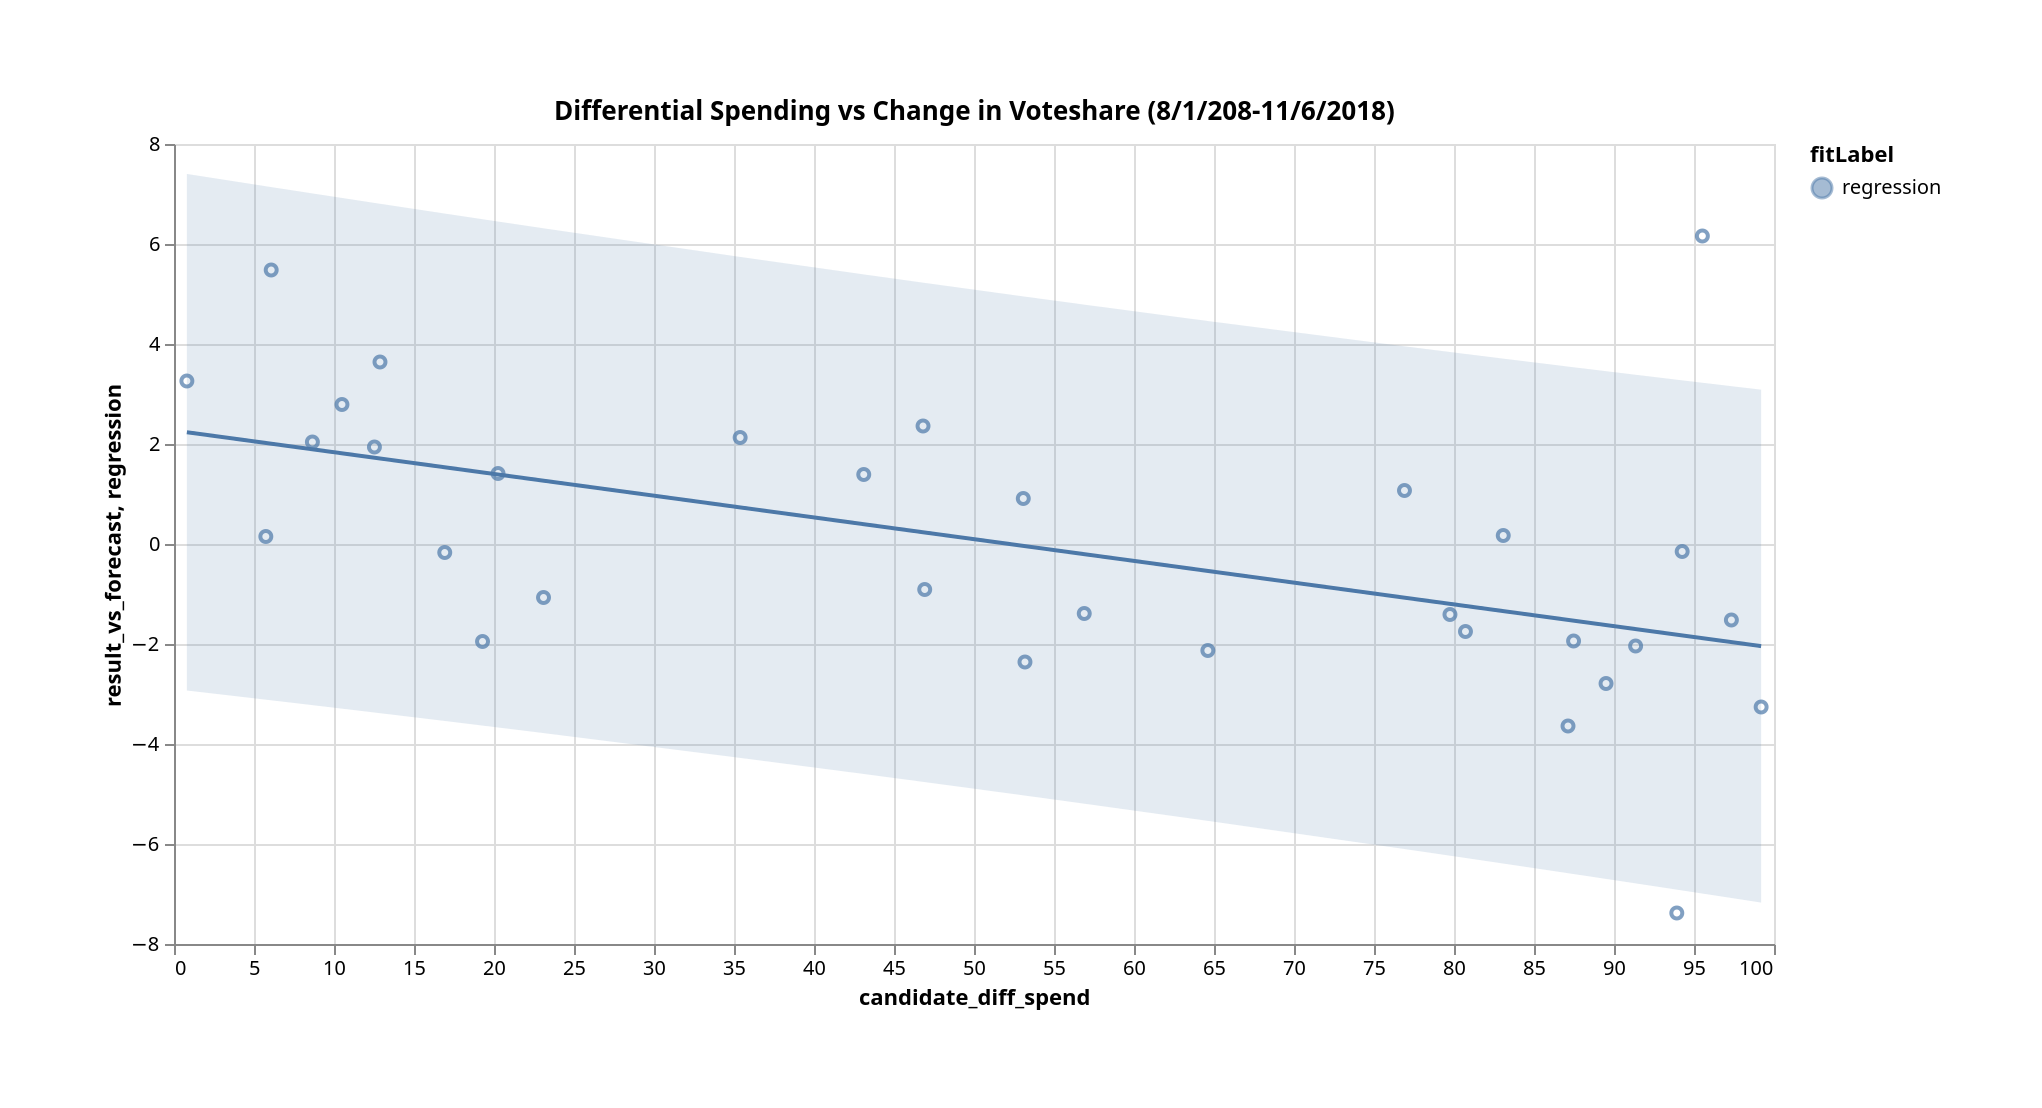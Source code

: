 {
  "config": {
    "view": {
      "height": 400,
      "width": 800
    },
    "padding": 50
  },
  "$schema": "https://vega.github.io/schema/vega-lite/v5.json",
  "title": "Differential Spending vs Change in Voteshare (8/1/208-11/6/2018)",
  "layer": [
    {
      "transform": [
        {
          "as": "yLo",
          "calculate": "datum.result_vs_forecast - (datum.yError)/2"
        },
        {
          "as": "yHi",
          "calculate": "datum.result_vs_forecast + (datum.yError)/2"
        },
        {
          "as": "fyLo",
          "calculate": "datum.yFit - (datum.yFitError)/2"
        },
        {
          "as": "fyHi",
          "calculate": "datum.yFit + (datum.yFitError)/2"
        },
        {
          "as": "fitLabel",
          "calculate": "\"regression\""
        }
      ],
      "config": {
        "view": {
          "height": 400,
          "width": 800
        },
        "padding": 50
      },
      "data": {
        "values": [
          {
            "candidate_diff_spend": 43.109428298540045,
            "yError": 0,
            "result_vs_forecast": 1.3900000000000006,
            "yFitError": 9.991556163680972,
            "yFit": 0.39576028489882753
          },
          {
            "candidate_diff_spend": 76.90506861959487,
            "yError": 0,
            "result_vs_forecast": 1.0700000000000003,
            "yFitError": 10.054726787012699,
            "yFit": -1.0736267265331514
          },
          {
            "candidate_diff_spend": 20.252168953198645,
            "yError": 0,
            "result_vs_forecast": 1.4099999999999966,
            "yFitError": 10.118751550562601,
            "yFit": 1.3895618427303136
          },
          {
            "candidate_diff_spend": 87.12564446755592,
            "yError": 0,
            "result_vs_forecast": -3.6400000000000006,
            "yFitError": 10.132457658274802,
            "yFit": -1.5180030205663515
          },
          {
            "candidate_diff_spend": 12.87435553244408,
            "yError": 0,
            "result_vs_forecast": 3.6400000000000006,
            "yFitError": 10.188373532895257,
            "yFit": 1.710338816039246
          },
          {
            "candidate_diff_spend": 10.497725143504884,
            "yError": 0,
            "result_vs_forecast": 2.7900000000000063,
            "yFitError": 10.213692760796647,
            "yFit": 1.813671369922125
          },
          {
            "candidate_diff_spend": 19.282943458328436,
            "yError": 0,
            "result_vs_forecast": -1.9500000000000028,
            "yFitError": 10.1271165371377,
            "yFit": 1.431702407009658
          },
          {
            "candidate_diff_spend": 46.81430004024042,
            "yError": 0,
            "result_vs_forecast": 2.3599999999999994,
            "yFitError": 9.98379016624173,
            "yFit": 0.23467766108819532
          },
          {
            "candidate_diff_spend": 16.92179766813284,
            "yError": 0,
            "result_vs_forecast": -0.1700000000000017,
            "yFitError": 10.14848734121998,
            "yFit": 1.534361712270675
          },
          {
            "candidate_diff_spend": 56.890571701459955,
            "yError": 0,
            "result_vs_forecast": -1.3900000000000006,
            "yFitError": 9.980997128017055,
            "yFit": -0.20342448942593316
          },
          {
            "candidate_diff_spend": 97.33647429126758,
            "yError": 0,
            "result_vs_forecast": -1.5200000000000031,
            "yFitError": 10.236427732130053,
            "yFit": -1.9619555711430259
          },
          {
            "candidate_diff_spend": 99.19528242368058,
            "yError": 0,
            "result_vs_forecast": -3.259999999999998,
            "yFitError": 10.258125101239672,
            "yFit": -2.042773940038087
          },
          {
            "candidate_diff_spend": 6.074767672666576,
            "yError": 0,
            "result_vs_forecast": 5.479999999999997,
            "yFitError": 10.26450950623739,
            "yFit": 2.0059753534544895
          },
          {
            "candidate_diff_spend": 8.649097051295346,
            "yError": 0,
            "result_vs_forecast": 2.039999999999999,
            "yFitError": 10.234349890869145,
            "yFit": 1.8940471249560864
          },
          {
            "candidate_diff_spend": 64.61601339854909,
            "yError": 0,
            "result_vs_forecast": -2.1300000000000026,
            "yFitError": 9.99700820298192,
            "yFit": -0.5393158523188459
          },
          {
            "candidate_diff_spend": 35.383986601450914,
            "yError": 0,
            "result_vs_forecast": 2.1300000000000026,
            "yFitError": 10.019356596715257,
            "yFit": 0.7316516477917405
          },
          {
            "candidate_diff_spend": 91.35090294870466,
            "yError": 0,
            "result_vs_forecast": -2.039999999999999,
            "yFitError": 10.172332257900054,
            "yFit": -1.7017113294831923
          },
          {
            "candidate_diff_spend": 93.92523232733342,
            "yError": 0,
            "result_vs_forecast": -7.3799999999999955,
            "yFitError": 10.198813268119535,
            "yFit": -1.8136395579815945
          },
          {
            "candidate_diff_spend": 79.74783104680135,
            "yError": 0,
            "result_vs_forecast": -1.4099999999999966,
            "yFitError": 10.073662649636711,
            "yFit": -1.197226047257419
          },
          {
            "candidate_diff_spend": 53.080314632994856,
            "yError": 0,
            "result_vs_forecast": 0.9100000000000037,
            "yFitError": 9.978899587306845,
            "yFit": -0.03775985950822536
          },
          {
            "candidate_diff_spend": 83.07820233186716,
            "yError": 0,
            "result_vs_forecast": 0.1700000000000017,
            "yFitError": 10.098485685648537,
            "yFit": -1.3420259167977808
          },
          {
            "candidate_diff_spend": 5.73905276193183,
            "yError": 0,
            "result_vs_forecast": 0.14999999999999858,
            "yFitError": 10.268561483168892,
            "yFit": 2.0205717666217335
          },
          {
            "candidate_diff_spend": 0.804717576319415,
            "yError": 0,
            "result_vs_forecast": 3.259999999999998,
            "yFitError": 10.331252953619916,
            "yFit": 2.2351097355109815
          },
          {
            "candidate_diff_spend": 95.52238146375524,
            "yError": 0,
            "result_vs_forecast": 6.160000000000004,
            "yFitError": 10.216067765913564,
            "yFit": -1.8830813609503627
          },
          {
            "candidate_diff_spend": 46.919685367005144,
            "yError": 0,
            "result_vs_forecast": -0.9100000000000037,
            "yFitError": 9.9836221992925,
            "yFit": 0.23009565498111995
          },
          {
            "candidate_diff_spend": 23.094931380405125,
            "yError": 0,
            "result_vs_forecast": -1.0700000000000003,
            "yFitError": 10.095592094386857,
            "yFit": 1.2659625220060458
          },
          {
            "candidate_diff_spend": 80.71705654167157,
            "yError": 0,
            "result_vs_forecast": -1.75,
            "yFitError": 10.080593819320338,
            "yFit": -1.2393666115367639
          },
          {
            "candidate_diff_spend": 89.50227485649512,
            "yError": 0,
            "result_vs_forecast": -2.7900000000000063,
            "yFitError": 10.154335245627596,
            "yFit": -1.6213355744492306
          },
          {
            "candidate_diff_spend": 87.4732037895028,
            "yError": 0,
            "result_vs_forecast": -1.9399999999999977,
            "yFitError": 10.135568261982582,
            "yFit": -1.5331144121103284
          },
          {
            "candidate_diff_spend": 53.18569995975958,
            "yError": 0,
            "result_vs_forecast": -2.3599999999999994,
            "yFitError": 9.978906024468554,
            "yFit": -0.04234186561530118
          },
          {
            "candidate_diff_spend": 94.26094723806817,
            "yError": 0,
            "result_vs_forecast": -0.14999999999999858,
            "yFitError": 10.202387799513872,
            "yFit": -1.828235971148839
          },
          {
            "candidate_diff_spend": 12.5267962104972,
            "yError": 0,
            "result_vs_forecast": 1.9399999999999977,
            "yFitError": 10.191988929810732,
            "yFit": 1.7254502075832225
          }
        ]
      },
      "layer": [
        {
          "mark": "point",
          "selection": {
            "scalesSregression": {
              "bind": "scales",
              "type": "interval"
            }
          },
          "encoding": {
            "x": {
              "field": "candidate_diff_spend",
              "type": "quantitative",
              "axis": {
                "title": "candidate_diff_spend"
              }
            },
            "y": {
              "field": "result_vs_forecast",
              "type": "quantitative",
              "axis": {
                "title": "result_vs_forecast"
              }
            }
          }
        },
        {
          "mark": "rule",
          "selection": {
            "scalesSEregression": {
              "bind": "scales",
              "type": "interval"
            }
          },
          "encoding": {
            "x": {
              "field": "candidate_diff_spend",
              "type": "quantitative",
              "axis": {
                "title": "candidate_diff_spend"
              }
            },
            "y2": {
              "field": "yHi",
              "type": "quantitative"
            },
            "y": {
              "field": "yLo",
              "type": "quantitative"
            }
          }
        },
        {
          "mark": "line",
          "selection": {
            "scalesFregression": {
              "bind": "scales",
              "type": "interval"
            }
          },
          "encoding": {
            "color": {
              "field": "fitLabel",
              "type": "nominal"
            },
            "x": {
              "field": "candidate_diff_spend",
              "type": "quantitative",
              "axis": {
                "title": "candidate_diff_spend"
              }
            },
            "y": {
              "field": "yFit",
              "type": "quantitative",
              "axis": {
                "title": "regression"
              }
            }
          }
        },
        {
          "mark": {
            "opacity": 0.5,
            "type": "area",
            "fillOpacity": 0.3
          },
          "selection": {
            "scalesFEregression": {
              "bind": "scales",
              "type": "interval"
            }
          },
          "encoding": {
            "color": {
              "field": "fitLabel",
              "type": "nominal"
            },
            "x": {
              "field": "candidate_diff_spend",
              "type": "quantitative",
              "axis": {
                "title": "candidate_diff_spend"
              }
            },
            "y2": {
              "field": "fyHi",
              "type": "quantitative"
            },
            "y": {
              "field": "fyLo",
              "type": "quantitative"
            }
          }
        }
      ]
    }
  ]
}